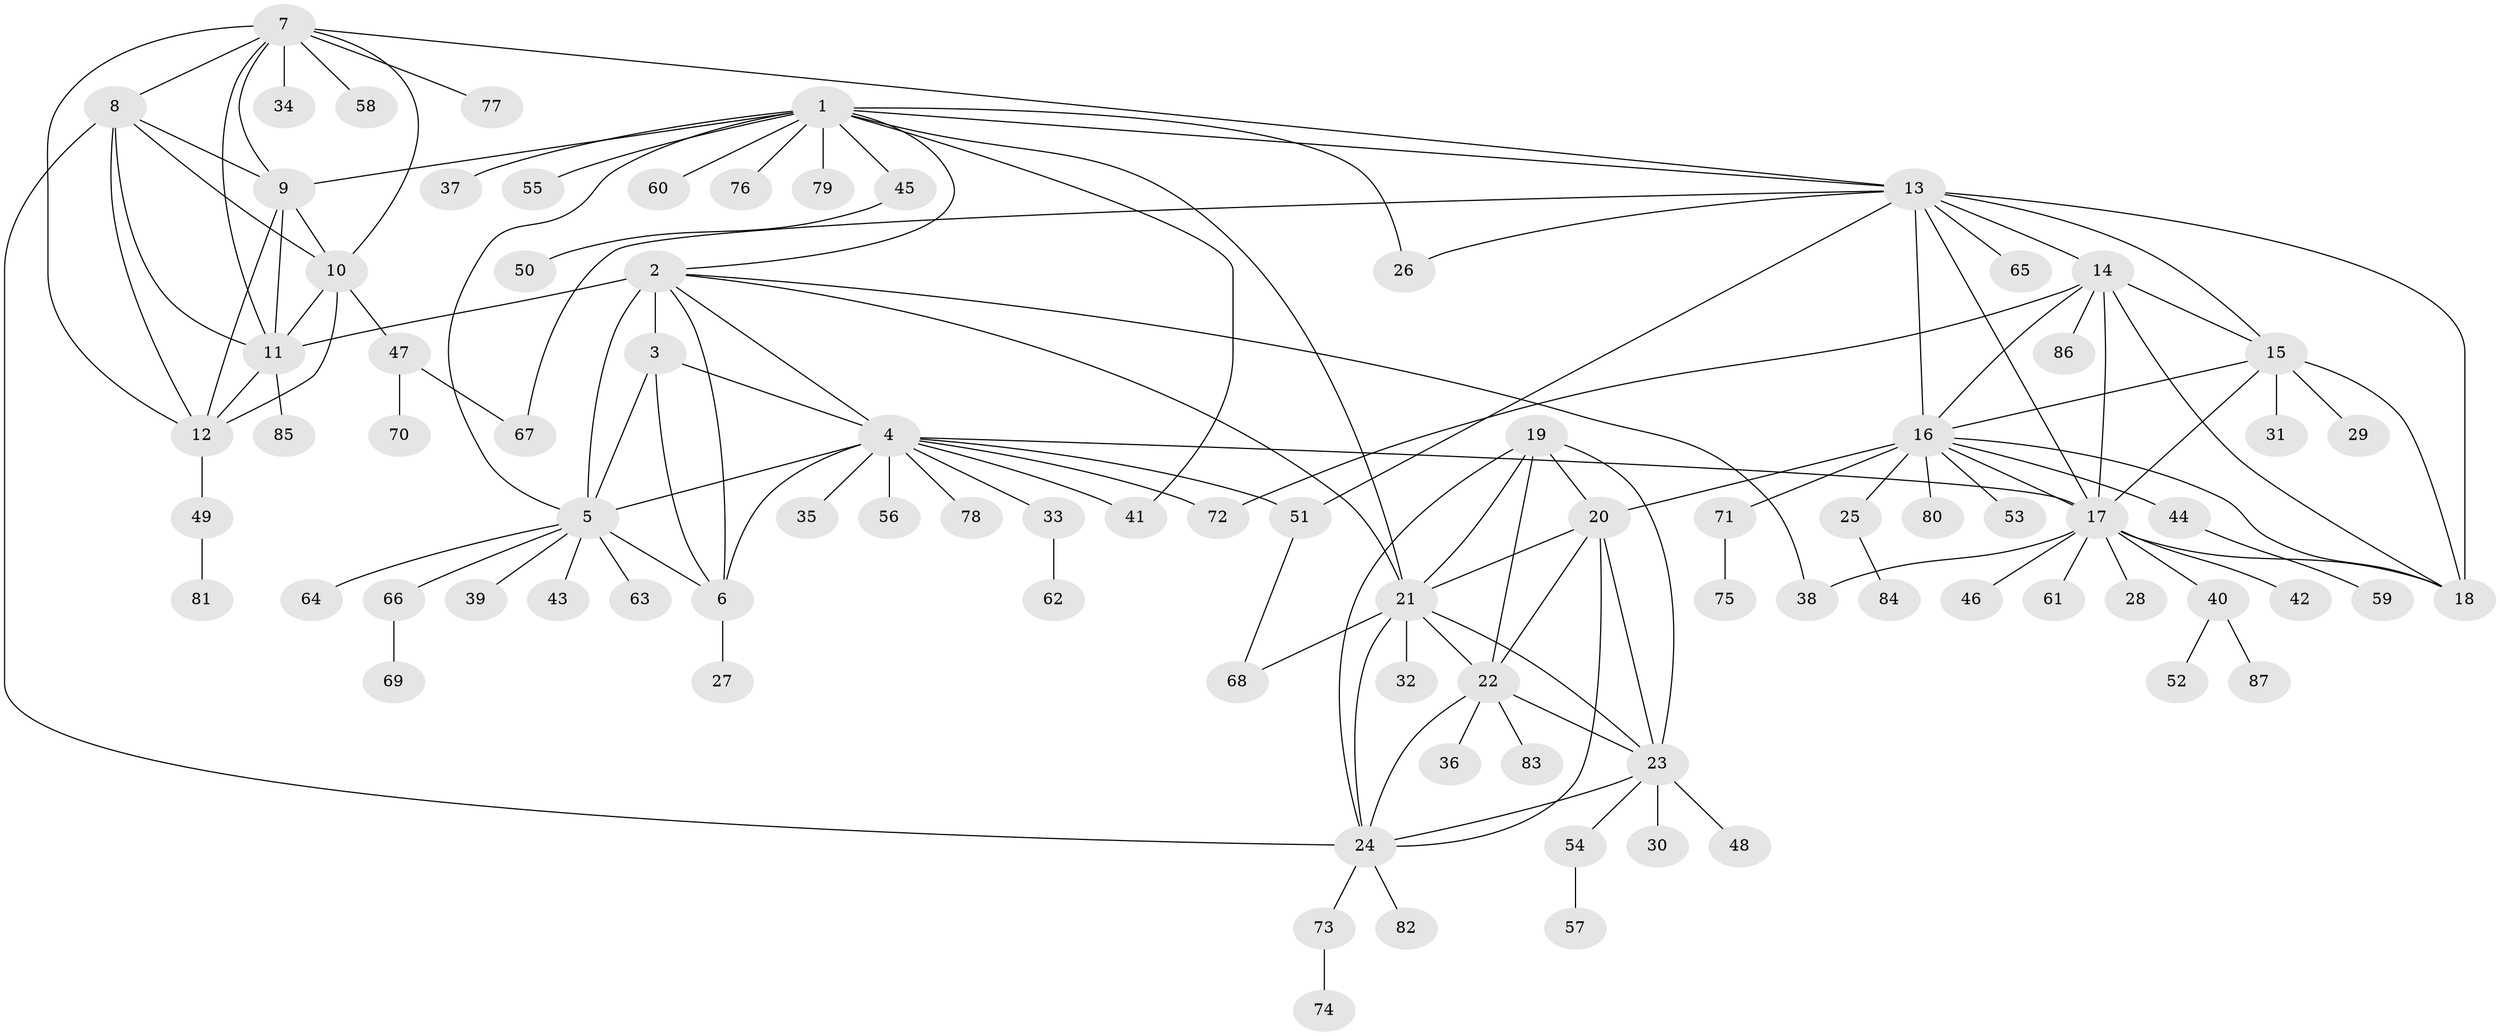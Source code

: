 // original degree distribution, {6: 0.024390243902439025, 8: 0.04878048780487805, 5: 0.024390243902439025, 7: 0.056910569105691054, 12: 0.032520325203252036, 11: 0.016260162601626018, 14: 0.008130081300813009, 10: 0.008130081300813009, 13: 0.008130081300813009, 9: 0.016260162601626018, 1: 0.5853658536585366, 2: 0.13821138211382114, 4: 0.008130081300813009, 3: 0.024390243902439025}
// Generated by graph-tools (version 1.1) at 2025/52/03/04/25 22:52:12]
// undirected, 87 vertices, 136 edges
graph export_dot {
  node [color=gray90,style=filled];
  1;
  2;
  3;
  4;
  5;
  6;
  7;
  8;
  9;
  10;
  11;
  12;
  13;
  14;
  15;
  16;
  17;
  18;
  19;
  20;
  21;
  22;
  23;
  24;
  25;
  26;
  27;
  28;
  29;
  30;
  31;
  32;
  33;
  34;
  35;
  36;
  37;
  38;
  39;
  40;
  41;
  42;
  43;
  44;
  45;
  46;
  47;
  48;
  49;
  50;
  51;
  52;
  53;
  54;
  55;
  56;
  57;
  58;
  59;
  60;
  61;
  62;
  63;
  64;
  65;
  66;
  67;
  68;
  69;
  70;
  71;
  72;
  73;
  74;
  75;
  76;
  77;
  78;
  79;
  80;
  81;
  82;
  83;
  84;
  85;
  86;
  87;
  1 -- 2 [weight=1.0];
  1 -- 5 [weight=1.0];
  1 -- 9 [weight=1.0];
  1 -- 13 [weight=1.0];
  1 -- 21 [weight=1.0];
  1 -- 26 [weight=1.0];
  1 -- 37 [weight=1.0];
  1 -- 41 [weight=1.0];
  1 -- 45 [weight=1.0];
  1 -- 55 [weight=1.0];
  1 -- 60 [weight=1.0];
  1 -- 76 [weight=1.0];
  1 -- 79 [weight=1.0];
  2 -- 3 [weight=7.0];
  2 -- 4 [weight=2.0];
  2 -- 5 [weight=2.0];
  2 -- 6 [weight=2.0];
  2 -- 11 [weight=1.0];
  2 -- 21 [weight=2.0];
  2 -- 38 [weight=1.0];
  3 -- 4 [weight=1.0];
  3 -- 5 [weight=1.0];
  3 -- 6 [weight=1.0];
  4 -- 5 [weight=1.0];
  4 -- 6 [weight=1.0];
  4 -- 17 [weight=1.0];
  4 -- 33 [weight=1.0];
  4 -- 35 [weight=1.0];
  4 -- 41 [weight=1.0];
  4 -- 51 [weight=1.0];
  4 -- 56 [weight=1.0];
  4 -- 72 [weight=1.0];
  4 -- 78 [weight=1.0];
  5 -- 6 [weight=1.0];
  5 -- 39 [weight=1.0];
  5 -- 43 [weight=1.0];
  5 -- 63 [weight=1.0];
  5 -- 64 [weight=1.0];
  5 -- 66 [weight=1.0];
  6 -- 27 [weight=1.0];
  7 -- 8 [weight=1.0];
  7 -- 9 [weight=1.0];
  7 -- 10 [weight=1.0];
  7 -- 11 [weight=1.0];
  7 -- 12 [weight=1.0];
  7 -- 13 [weight=1.0];
  7 -- 34 [weight=1.0];
  7 -- 58 [weight=1.0];
  7 -- 77 [weight=1.0];
  8 -- 9 [weight=1.0];
  8 -- 10 [weight=1.0];
  8 -- 11 [weight=1.0];
  8 -- 12 [weight=1.0];
  8 -- 24 [weight=1.0];
  9 -- 10 [weight=1.0];
  9 -- 11 [weight=1.0];
  9 -- 12 [weight=1.0];
  10 -- 11 [weight=1.0];
  10 -- 12 [weight=1.0];
  10 -- 47 [weight=1.0];
  11 -- 12 [weight=1.0];
  11 -- 85 [weight=1.0];
  12 -- 49 [weight=1.0];
  13 -- 14 [weight=1.0];
  13 -- 15 [weight=1.0];
  13 -- 16 [weight=1.0];
  13 -- 17 [weight=1.0];
  13 -- 18 [weight=1.0];
  13 -- 26 [weight=1.0];
  13 -- 51 [weight=1.0];
  13 -- 65 [weight=1.0];
  13 -- 67 [weight=1.0];
  14 -- 15 [weight=1.0];
  14 -- 16 [weight=1.0];
  14 -- 17 [weight=1.0];
  14 -- 18 [weight=1.0];
  14 -- 72 [weight=1.0];
  14 -- 86 [weight=1.0];
  15 -- 16 [weight=1.0];
  15 -- 17 [weight=1.0];
  15 -- 18 [weight=1.0];
  15 -- 29 [weight=1.0];
  15 -- 31 [weight=1.0];
  16 -- 17 [weight=1.0];
  16 -- 18 [weight=1.0];
  16 -- 20 [weight=1.0];
  16 -- 25 [weight=1.0];
  16 -- 44 [weight=1.0];
  16 -- 53 [weight=1.0];
  16 -- 71 [weight=1.0];
  16 -- 80 [weight=1.0];
  17 -- 18 [weight=1.0];
  17 -- 28 [weight=1.0];
  17 -- 38 [weight=1.0];
  17 -- 40 [weight=1.0];
  17 -- 42 [weight=1.0];
  17 -- 46 [weight=1.0];
  17 -- 61 [weight=1.0];
  19 -- 20 [weight=1.0];
  19 -- 21 [weight=1.0];
  19 -- 22 [weight=1.0];
  19 -- 23 [weight=1.0];
  19 -- 24 [weight=1.0];
  20 -- 21 [weight=1.0];
  20 -- 22 [weight=1.0];
  20 -- 23 [weight=1.0];
  20 -- 24 [weight=1.0];
  21 -- 22 [weight=1.0];
  21 -- 23 [weight=1.0];
  21 -- 24 [weight=1.0];
  21 -- 32 [weight=1.0];
  21 -- 68 [weight=1.0];
  22 -- 23 [weight=1.0];
  22 -- 24 [weight=1.0];
  22 -- 36 [weight=1.0];
  22 -- 83 [weight=1.0];
  23 -- 24 [weight=1.0];
  23 -- 30 [weight=1.0];
  23 -- 48 [weight=1.0];
  23 -- 54 [weight=1.0];
  24 -- 73 [weight=1.0];
  24 -- 82 [weight=1.0];
  25 -- 84 [weight=1.0];
  33 -- 62 [weight=1.0];
  40 -- 52 [weight=1.0];
  40 -- 87 [weight=1.0];
  44 -- 59 [weight=1.0];
  45 -- 50 [weight=1.0];
  47 -- 67 [weight=1.0];
  47 -- 70 [weight=1.0];
  49 -- 81 [weight=1.0];
  51 -- 68 [weight=1.0];
  54 -- 57 [weight=1.0];
  66 -- 69 [weight=1.0];
  71 -- 75 [weight=1.0];
  73 -- 74 [weight=1.0];
}
